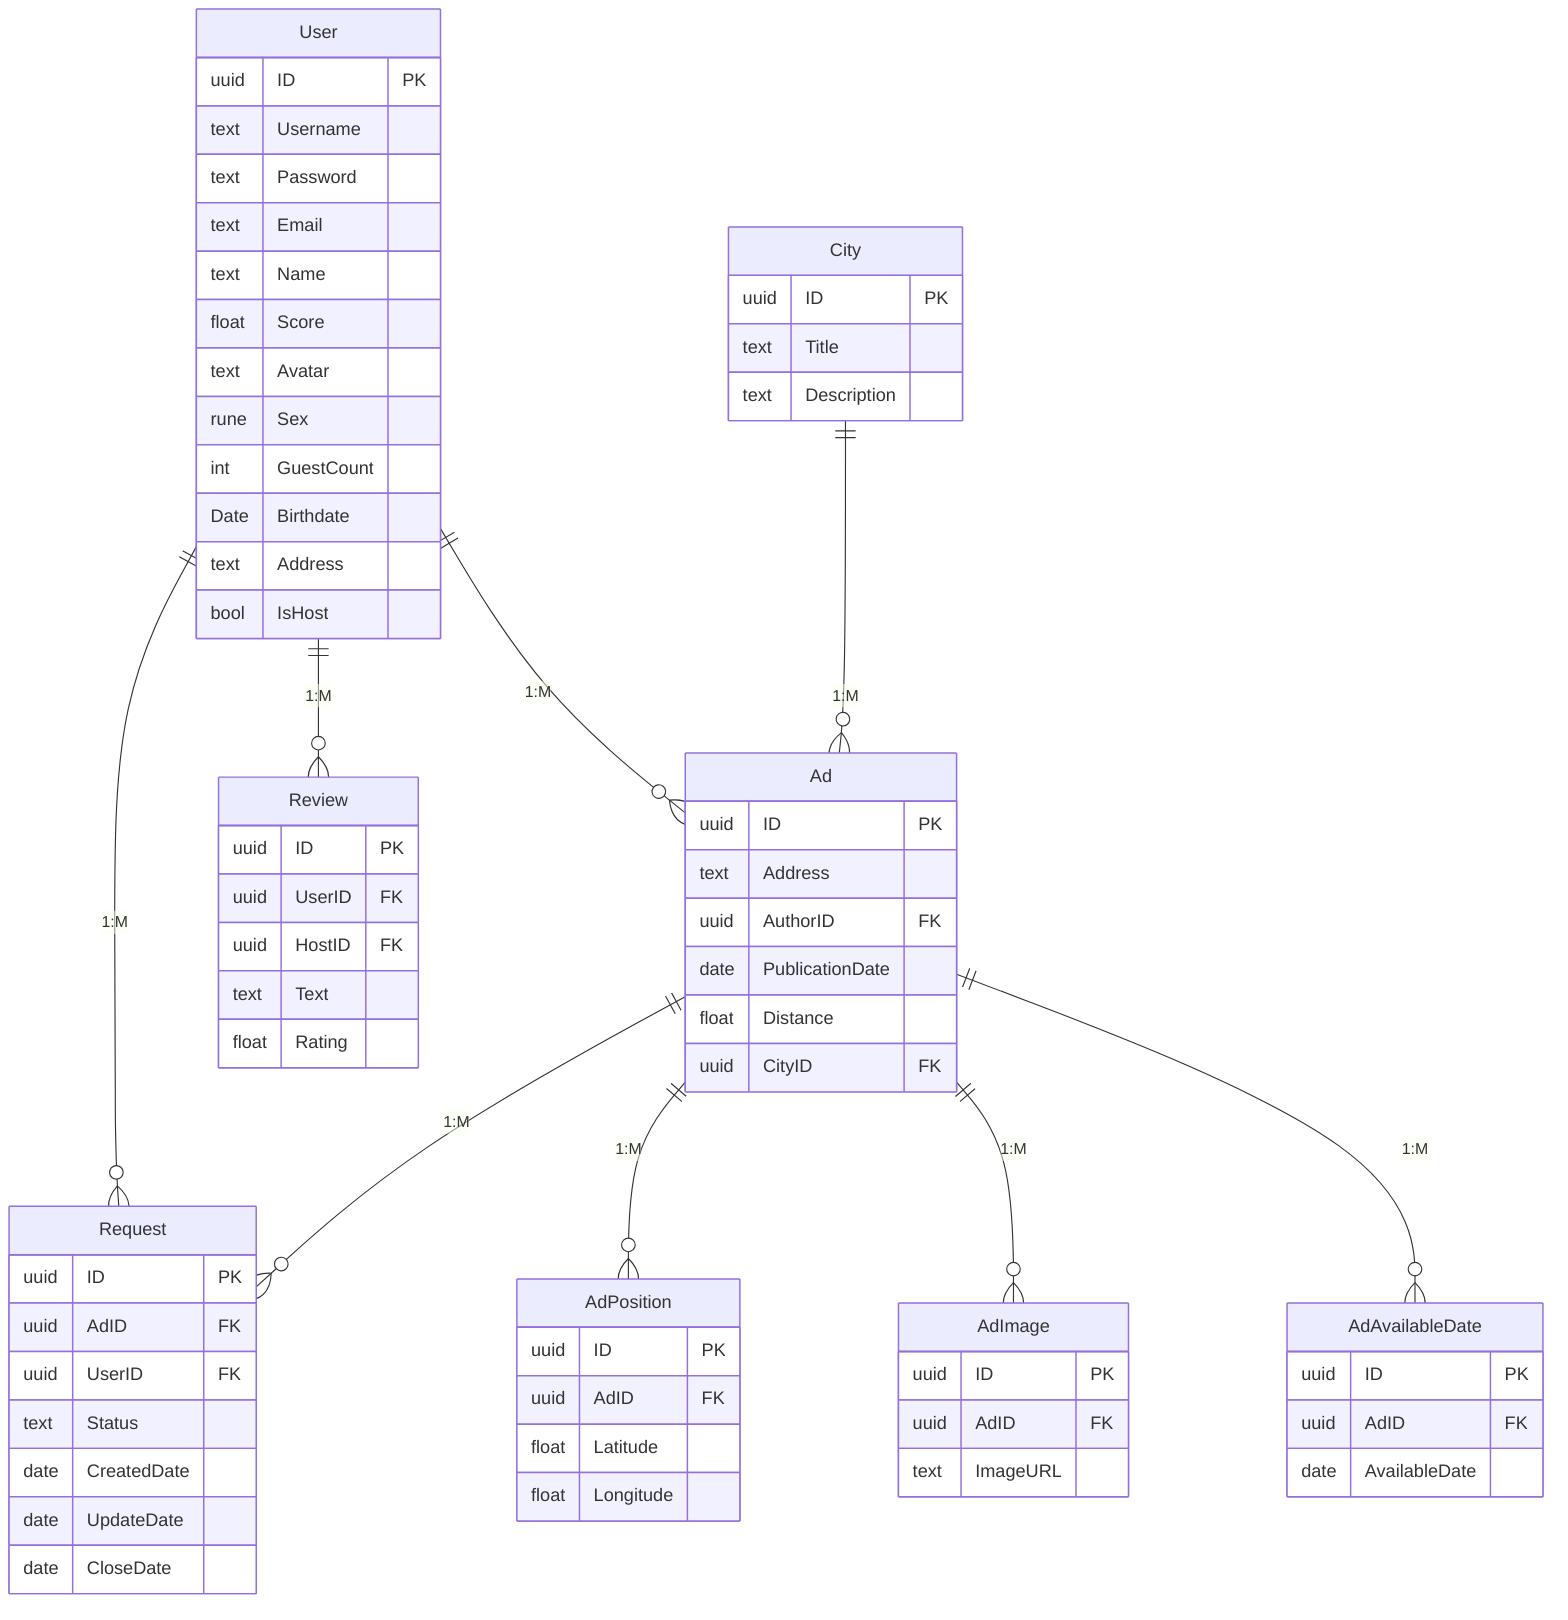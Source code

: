erDiagram
    User ||--o{ Ad : "1:M"
    User ||--o{ Request : "1:M"
    Ad ||--o{ Request : "1:M"
    User ||--o{ Review : "1:M"
    City ||--o{ Ad : "1:M"
    Ad ||--o{ AdPosition : "1:M"
    Ad ||--o{ AdImage : "1:M"
    Ad ||--o{ AdAvailableDate : "1:M"

    User {
        uuid ID PK
        text Username
        text Password
        text Email
        text Name
        float Score
        text Avatar
        rune Sex
        int GuestCount
        Date Birthdate
        text Address
        bool IsHost
    }

    Ad {
        uuid ID PK
        text Address
        uuid AuthorID FK
        date PublicationDate
        float Distance
        uuid CityID FK
    }

    Request {
        uuid ID PK
        uuid AdID FK
        uuid UserID FK
        text Status
        date CreatedDate
        date UpdateDate
        date CloseDate
    }

    Review {
        uuid ID PK
        uuid UserID FK
        uuid HostID FK
        text Text
        float Rating
    }

    City {
        uuid ID PK
        text Title
        text Description
    }

    AdPosition {
    uuid ID PK
    uuid AdID FK
    float Latitude
    float Longitude
}

AdImage {
    uuid ID PK
    uuid AdID FK
    text ImageURL
}

AdAvailableDate {
    uuid ID PK
    uuid AdID FK
    date AvailableDate
}
